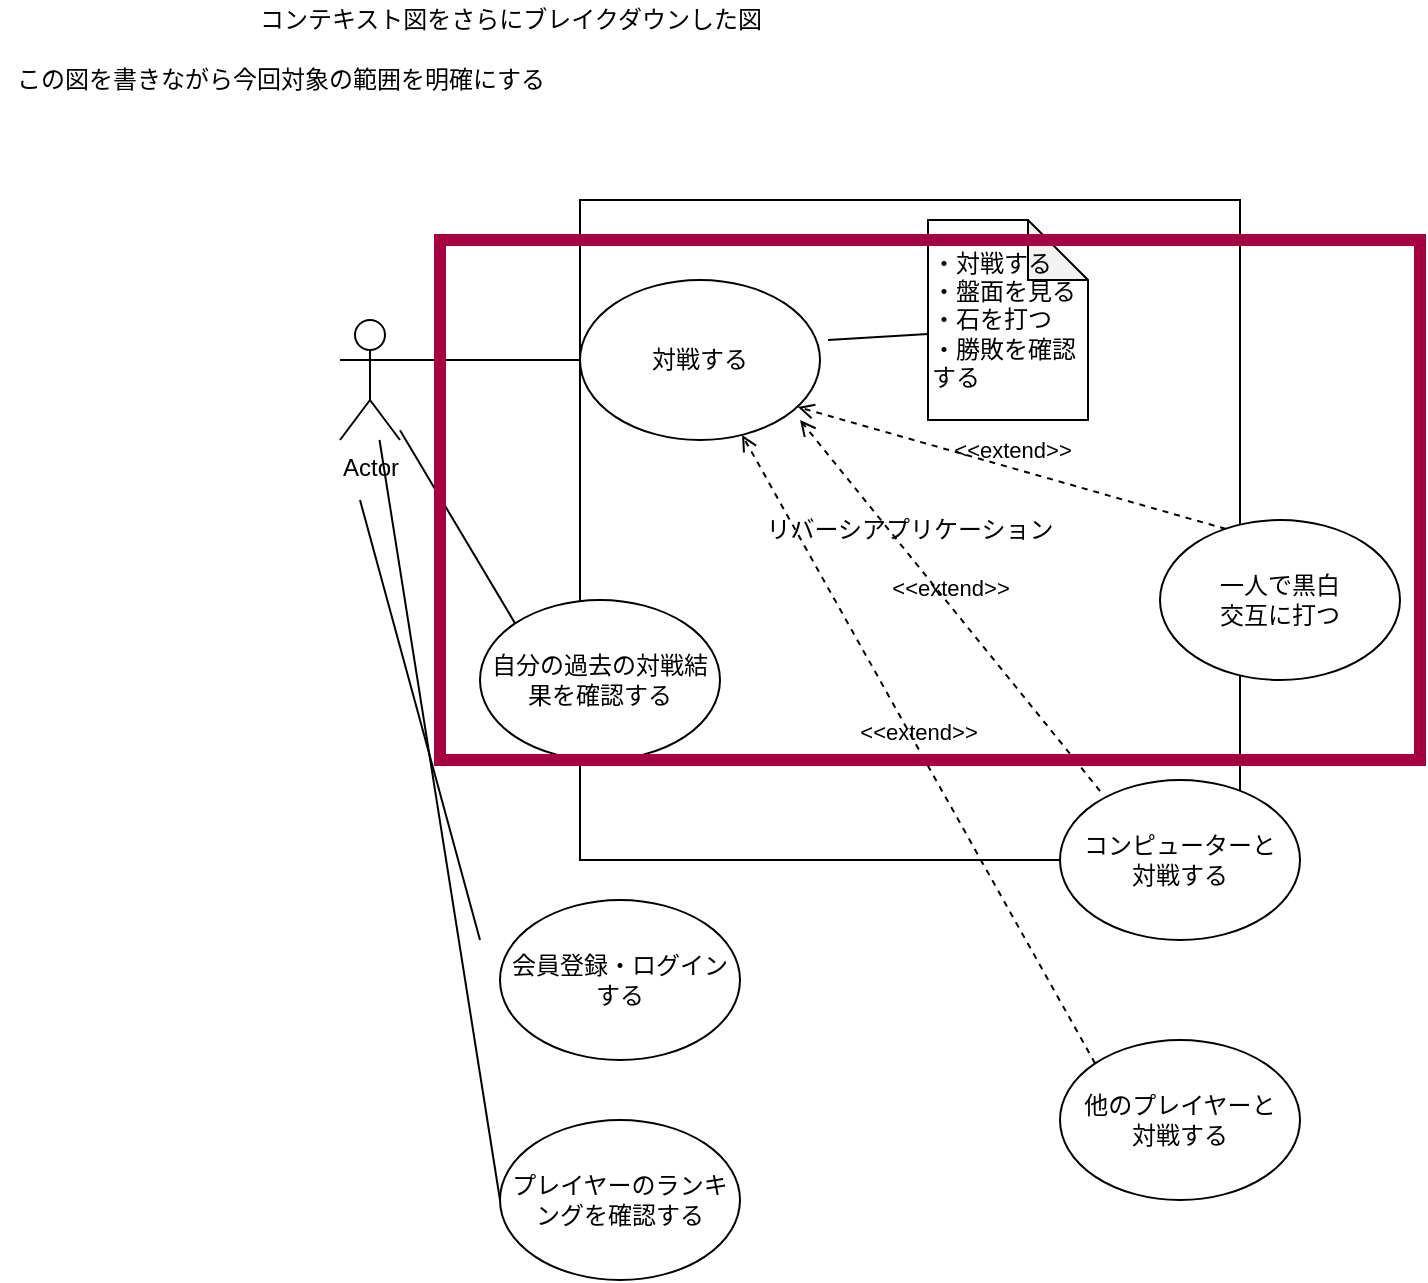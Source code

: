 <mxfile>
    <diagram id="evqZLtWIxgSRW5GEp_d3" name="Page-1">
        <mxGraphModel dx="873" dy="443" grid="1" gridSize="10" guides="1" tooltips="1" connect="1" arrows="1" fold="1" page="1" pageScale="1" pageWidth="827" pageHeight="1169" math="0" shadow="0">
            <root>
                <mxCell id="0"/>
                <mxCell id="1" parent="0"/>
                <mxCell id="2" value="Actor" style="shape=umlActor;verticalLabelPosition=bottom;verticalAlign=top;html=1;" vertex="1" parent="1">
                    <mxGeometry x="80" y="200" width="30" height="60" as="geometry"/>
                </mxCell>
                <mxCell id="3" value="リバーシアプリケーション" style="whiteSpace=wrap;html=1;aspect=fixed;" vertex="1" parent="1">
                    <mxGeometry x="200" y="140" width="330" height="330" as="geometry"/>
                </mxCell>
                <mxCell id="4" value="対戦する" style="ellipse;whiteSpace=wrap;html=1;" vertex="1" parent="1">
                    <mxGeometry x="200" y="180" width="120" height="80" as="geometry"/>
                </mxCell>
                <mxCell id="6" value="" style="endArrow=none;html=1;exitX=1;exitY=0.333;exitDx=0;exitDy=0;exitPerimeter=0;entryX=0;entryY=0.5;entryDx=0;entryDy=0;" edge="1" parent="1" source="2" target="4">
                    <mxGeometry width="50" height="50" relative="1" as="geometry">
                        <mxPoint x="140" y="250" as="sourcePoint"/>
                        <mxPoint x="190" y="200" as="targetPoint"/>
                    </mxGeometry>
                </mxCell>
                <mxCell id="7" value="・対戦する&lt;br&gt;・盤面を見る&lt;br&gt;・石を打つ&lt;br&gt;・勝敗を確認する" style="shape=note;whiteSpace=wrap;html=1;backgroundOutline=1;darkOpacity=0.05;align=left;" vertex="1" parent="1">
                    <mxGeometry x="374" y="150" width="80" height="100" as="geometry"/>
                </mxCell>
                <mxCell id="8" value="" style="endArrow=none;html=1;entryX=0;entryY=0.57;entryDx=0;entryDy=0;entryPerimeter=0;" edge="1" parent="1" target="7">
                    <mxGeometry width="50" height="50" relative="1" as="geometry">
                        <mxPoint x="324" y="210" as="sourcePoint"/>
                        <mxPoint x="374" y="160" as="targetPoint"/>
                    </mxGeometry>
                </mxCell>
                <mxCell id="9" value="自分の過去の対戦結果を確認する" style="ellipse;whiteSpace=wrap;html=1;" vertex="1" parent="1">
                    <mxGeometry x="150" y="340" width="120" height="80" as="geometry"/>
                </mxCell>
                <mxCell id="11" value="会員登録・ログインする" style="ellipse;whiteSpace=wrap;html=1;" vertex="1" parent="1">
                    <mxGeometry x="160" y="490" width="120" height="80" as="geometry"/>
                </mxCell>
                <mxCell id="12" value="一人で黒白&lt;br&gt;交互に打つ" style="ellipse;whiteSpace=wrap;html=1;" vertex="1" parent="1">
                    <mxGeometry x="490" y="300" width="120" height="80" as="geometry"/>
                </mxCell>
                <mxCell id="13" value="コンピューターと&lt;br&gt;対戦する" style="ellipse;whiteSpace=wrap;html=1;" vertex="1" parent="1">
                    <mxGeometry x="440" y="430" width="120" height="80" as="geometry"/>
                </mxCell>
                <mxCell id="14" value="他のプレイヤーと&lt;br&gt;対戦する" style="ellipse;whiteSpace=wrap;html=1;" vertex="1" parent="1">
                    <mxGeometry x="440" y="560" width="120" height="80" as="geometry"/>
                </mxCell>
                <mxCell id="16" value="&amp;lt;&amp;lt;extend&amp;gt;&amp;gt;" style="html=1;verticalAlign=bottom;labelBackgroundColor=none;endArrow=open;endFill=0;dashed=1;exitX=0;exitY=0;exitDx=0;exitDy=0;" edge="1" parent="1" source="14" target="4">
                    <mxGeometry width="160" relative="1" as="geometry">
                        <mxPoint x="220" y="520" as="sourcePoint"/>
                        <mxPoint x="380" y="520" as="targetPoint"/>
                    </mxGeometry>
                </mxCell>
                <mxCell id="18" value="&amp;lt;&amp;lt;extend&amp;gt;&amp;gt;" style="html=1;verticalAlign=bottom;labelBackgroundColor=none;endArrow=open;endFill=0;dashed=1;exitX=0.167;exitY=0.069;exitDx=0;exitDy=0;exitPerimeter=0;" edge="1" parent="1" source="13">
                    <mxGeometry width="160" relative="1" as="geometry">
                        <mxPoint x="413.144" y="489.996" as="sourcePoint"/>
                        <mxPoint x="310" y="250" as="targetPoint"/>
                    </mxGeometry>
                </mxCell>
                <mxCell id="20" value="&amp;lt;&amp;lt;extend&amp;gt;&amp;gt;" style="html=1;verticalAlign=bottom;labelBackgroundColor=none;endArrow=open;endFill=0;dashed=1;exitX=0.275;exitY=0.056;exitDx=0;exitDy=0;exitPerimeter=0;entryX=0.908;entryY=0.794;entryDx=0;entryDy=0;entryPerimeter=0;" edge="1" parent="1" source="12" target="4">
                    <mxGeometry width="160" relative="1" as="geometry">
                        <mxPoint x="432.04" y="378.96" as="sourcePoint"/>
                        <mxPoint x="340" y="350" as="targetPoint"/>
                    </mxGeometry>
                </mxCell>
                <mxCell id="21" value="" style="endArrow=none;html=1;exitX=0;exitY=0;exitDx=0;exitDy=0;" edge="1" parent="1" source="9" target="2">
                    <mxGeometry width="50" height="50" relative="1" as="geometry">
                        <mxPoint x="300" y="320" as="sourcePoint"/>
                        <mxPoint x="350" y="270" as="targetPoint"/>
                    </mxGeometry>
                </mxCell>
                <mxCell id="22" value="" style="endArrow=none;html=1;" edge="1" parent="1">
                    <mxGeometry width="50" height="50" relative="1" as="geometry">
                        <mxPoint x="150" y="510" as="sourcePoint"/>
                        <mxPoint x="90" y="290" as="targetPoint"/>
                    </mxGeometry>
                </mxCell>
                <mxCell id="23" value="プレイヤーのランキングを確認する" style="ellipse;whiteSpace=wrap;html=1;" vertex="1" parent="1">
                    <mxGeometry x="160" y="600" width="120" height="80" as="geometry"/>
                </mxCell>
                <mxCell id="24" value="" style="endArrow=none;html=1;exitX=0;exitY=0.5;exitDx=0;exitDy=0;" edge="1" parent="1" source="23" target="2">
                    <mxGeometry width="50" height="50" relative="1" as="geometry">
                        <mxPoint x="300" y="490" as="sourcePoint"/>
                        <mxPoint x="350" y="440" as="targetPoint"/>
                    </mxGeometry>
                </mxCell>
                <mxCell id="25" value="" style="rounded=0;whiteSpace=wrap;html=1;fillColor=none;fontColor=#ffffff;strokeColor=#A50040;strokeWidth=6;" vertex="1" parent="1">
                    <mxGeometry x="130" y="160" width="490" height="260" as="geometry"/>
                </mxCell>
                <mxCell id="26" value="コンテキスト図をさらにブレイクダウンした図" style="text;html=1;align=center;verticalAlign=middle;resizable=0;points=[];autosize=1;strokeColor=none;fillColor=none;" vertex="1" parent="1">
                    <mxGeometry x="30" y="40" width="270" height="20" as="geometry"/>
                </mxCell>
                <mxCell id="27" value="この図を書きながら今回対象の範囲を明確にする" style="text;html=1;align=center;verticalAlign=middle;resizable=0;points=[];autosize=1;strokeColor=none;fillColor=none;" vertex="1" parent="1">
                    <mxGeometry x="-90" y="70" width="280" height="20" as="geometry"/>
                </mxCell>
            </root>
        </mxGraphModel>
    </diagram>
</mxfile>